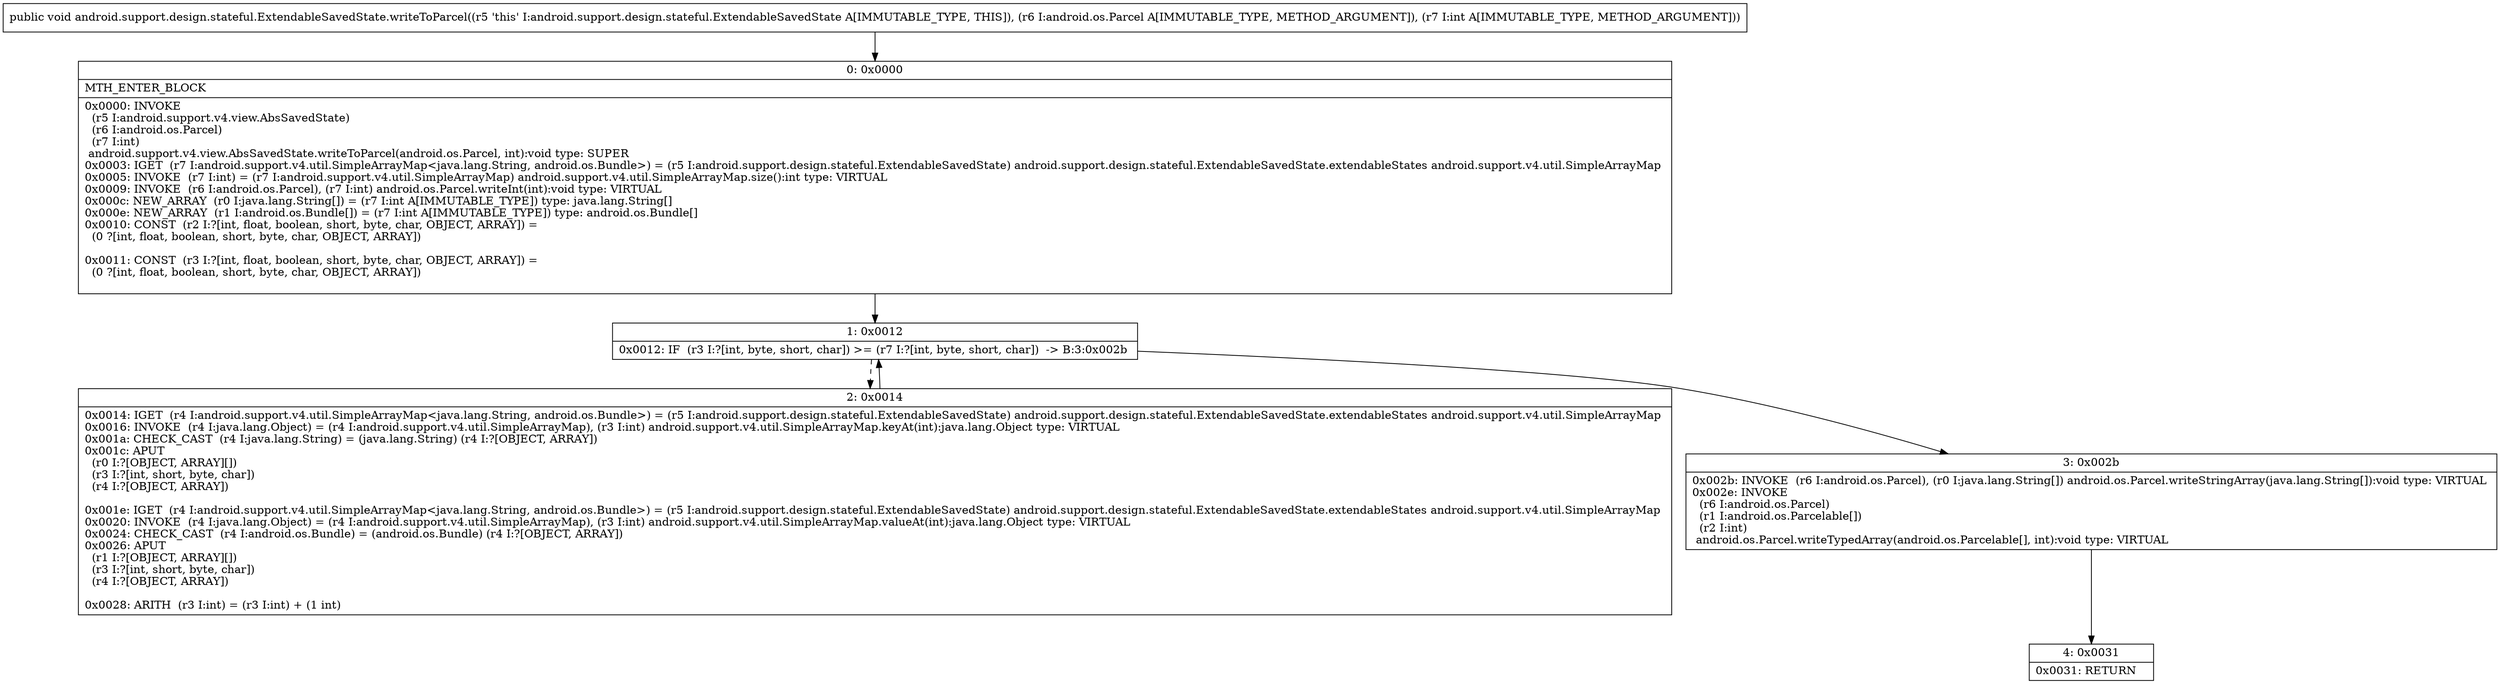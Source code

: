 digraph "CFG forandroid.support.design.stateful.ExtendableSavedState.writeToParcel(Landroid\/os\/Parcel;I)V" {
Node_0 [shape=record,label="{0\:\ 0x0000|MTH_ENTER_BLOCK\l|0x0000: INVOKE  \l  (r5 I:android.support.v4.view.AbsSavedState)\l  (r6 I:android.os.Parcel)\l  (r7 I:int)\l android.support.v4.view.AbsSavedState.writeToParcel(android.os.Parcel, int):void type: SUPER \l0x0003: IGET  (r7 I:android.support.v4.util.SimpleArrayMap\<java.lang.String, android.os.Bundle\>) = (r5 I:android.support.design.stateful.ExtendableSavedState) android.support.design.stateful.ExtendableSavedState.extendableStates android.support.v4.util.SimpleArrayMap \l0x0005: INVOKE  (r7 I:int) = (r7 I:android.support.v4.util.SimpleArrayMap) android.support.v4.util.SimpleArrayMap.size():int type: VIRTUAL \l0x0009: INVOKE  (r6 I:android.os.Parcel), (r7 I:int) android.os.Parcel.writeInt(int):void type: VIRTUAL \l0x000c: NEW_ARRAY  (r0 I:java.lang.String[]) = (r7 I:int A[IMMUTABLE_TYPE]) type: java.lang.String[] \l0x000e: NEW_ARRAY  (r1 I:android.os.Bundle[]) = (r7 I:int A[IMMUTABLE_TYPE]) type: android.os.Bundle[] \l0x0010: CONST  (r2 I:?[int, float, boolean, short, byte, char, OBJECT, ARRAY]) = \l  (0 ?[int, float, boolean, short, byte, char, OBJECT, ARRAY])\l \l0x0011: CONST  (r3 I:?[int, float, boolean, short, byte, char, OBJECT, ARRAY]) = \l  (0 ?[int, float, boolean, short, byte, char, OBJECT, ARRAY])\l \l}"];
Node_1 [shape=record,label="{1\:\ 0x0012|0x0012: IF  (r3 I:?[int, byte, short, char]) \>= (r7 I:?[int, byte, short, char])  \-\> B:3:0x002b \l}"];
Node_2 [shape=record,label="{2\:\ 0x0014|0x0014: IGET  (r4 I:android.support.v4.util.SimpleArrayMap\<java.lang.String, android.os.Bundle\>) = (r5 I:android.support.design.stateful.ExtendableSavedState) android.support.design.stateful.ExtendableSavedState.extendableStates android.support.v4.util.SimpleArrayMap \l0x0016: INVOKE  (r4 I:java.lang.Object) = (r4 I:android.support.v4.util.SimpleArrayMap), (r3 I:int) android.support.v4.util.SimpleArrayMap.keyAt(int):java.lang.Object type: VIRTUAL \l0x001a: CHECK_CAST  (r4 I:java.lang.String) = (java.lang.String) (r4 I:?[OBJECT, ARRAY]) \l0x001c: APUT  \l  (r0 I:?[OBJECT, ARRAY][])\l  (r3 I:?[int, short, byte, char])\l  (r4 I:?[OBJECT, ARRAY])\l \l0x001e: IGET  (r4 I:android.support.v4.util.SimpleArrayMap\<java.lang.String, android.os.Bundle\>) = (r5 I:android.support.design.stateful.ExtendableSavedState) android.support.design.stateful.ExtendableSavedState.extendableStates android.support.v4.util.SimpleArrayMap \l0x0020: INVOKE  (r4 I:java.lang.Object) = (r4 I:android.support.v4.util.SimpleArrayMap), (r3 I:int) android.support.v4.util.SimpleArrayMap.valueAt(int):java.lang.Object type: VIRTUAL \l0x0024: CHECK_CAST  (r4 I:android.os.Bundle) = (android.os.Bundle) (r4 I:?[OBJECT, ARRAY]) \l0x0026: APUT  \l  (r1 I:?[OBJECT, ARRAY][])\l  (r3 I:?[int, short, byte, char])\l  (r4 I:?[OBJECT, ARRAY])\l \l0x0028: ARITH  (r3 I:int) = (r3 I:int) + (1 int) \l}"];
Node_3 [shape=record,label="{3\:\ 0x002b|0x002b: INVOKE  (r6 I:android.os.Parcel), (r0 I:java.lang.String[]) android.os.Parcel.writeStringArray(java.lang.String[]):void type: VIRTUAL \l0x002e: INVOKE  \l  (r6 I:android.os.Parcel)\l  (r1 I:android.os.Parcelable[])\l  (r2 I:int)\l android.os.Parcel.writeTypedArray(android.os.Parcelable[], int):void type: VIRTUAL \l}"];
Node_4 [shape=record,label="{4\:\ 0x0031|0x0031: RETURN   \l}"];
MethodNode[shape=record,label="{public void android.support.design.stateful.ExtendableSavedState.writeToParcel((r5 'this' I:android.support.design.stateful.ExtendableSavedState A[IMMUTABLE_TYPE, THIS]), (r6 I:android.os.Parcel A[IMMUTABLE_TYPE, METHOD_ARGUMENT]), (r7 I:int A[IMMUTABLE_TYPE, METHOD_ARGUMENT])) }"];
MethodNode -> Node_0;
Node_0 -> Node_1;
Node_1 -> Node_2[style=dashed];
Node_1 -> Node_3;
Node_2 -> Node_1;
Node_3 -> Node_4;
}

